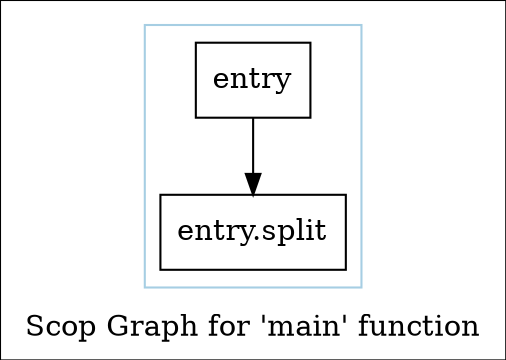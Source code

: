 digraph "Scop Graph for 'main' function" {
	label="Scop Graph for 'main' function";

	Node0xb984080 [shape=record,label="{entry}"];
	Node0xb984080 -> Node0xb8b9000;
	Node0xb8b9000 [shape=record,label="{entry.split}"];
	colorscheme = "paired12"
        subgraph cluster_0xb97ed00 {
          label = "";
          style = solid;
          color = 1
          Node0xb984080;
          Node0xb8b9000;
        }
}
